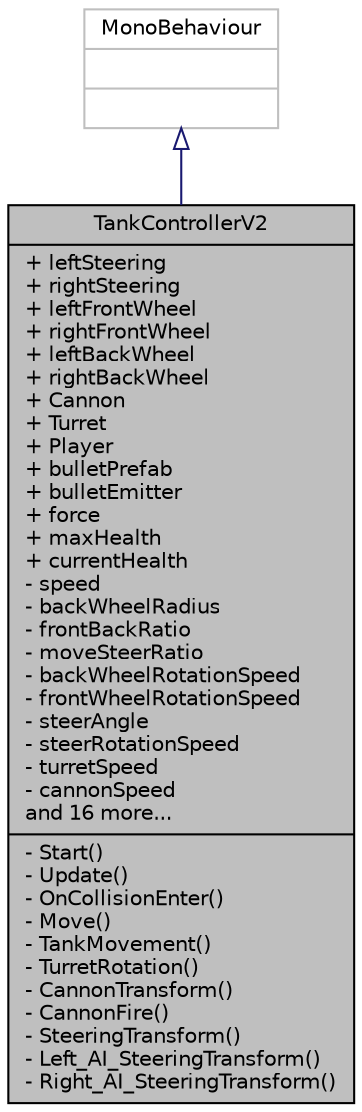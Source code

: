 digraph "TankControllerV2"
{
  edge [fontname="Helvetica",fontsize="10",labelfontname="Helvetica",labelfontsize="10"];
  node [fontname="Helvetica",fontsize="10",shape=record];
  Node2 [label="{TankControllerV2\n|+ leftSteering\l+ rightSteering\l+ leftFrontWheel\l+ rightFrontWheel\l+ leftBackWheel\l+ rightBackWheel\l+ Cannon\l+ Turret\l+ Player\l+ bulletPrefab\l+ bulletEmitter\l+ force\l+ maxHealth\l+ currentHealth\l- speed\l- backWheelRadius\l- frontBackRatio\l- moveSteerRatio\l- backWheelRotationSpeed\l- frontWheelRotationSpeed\l- steerAngle\l- steerRotationSpeed\l- turretSpeed\l- cannonSpeed\land 16 more...\l|- Start()\l- Update()\l- OnCollisionEnter()\l- Move()\l- TankMovement()\l- TurretRotation()\l- CannonTransform()\l- CannonFire()\l- SteeringTransform()\l- Left_AI_SteeringTransform()\l- Right_AI_SteeringTransform()\l}",height=0.2,width=0.4,color="black", fillcolor="grey75", style="filled", fontcolor="black"];
  Node3 -> Node2 [dir="back",color="midnightblue",fontsize="10",style="solid",arrowtail="onormal",fontname="Helvetica"];
  Node3 [label="{MonoBehaviour\n||}",height=0.2,width=0.4,color="grey75", fillcolor="white", style="filled"];
}
